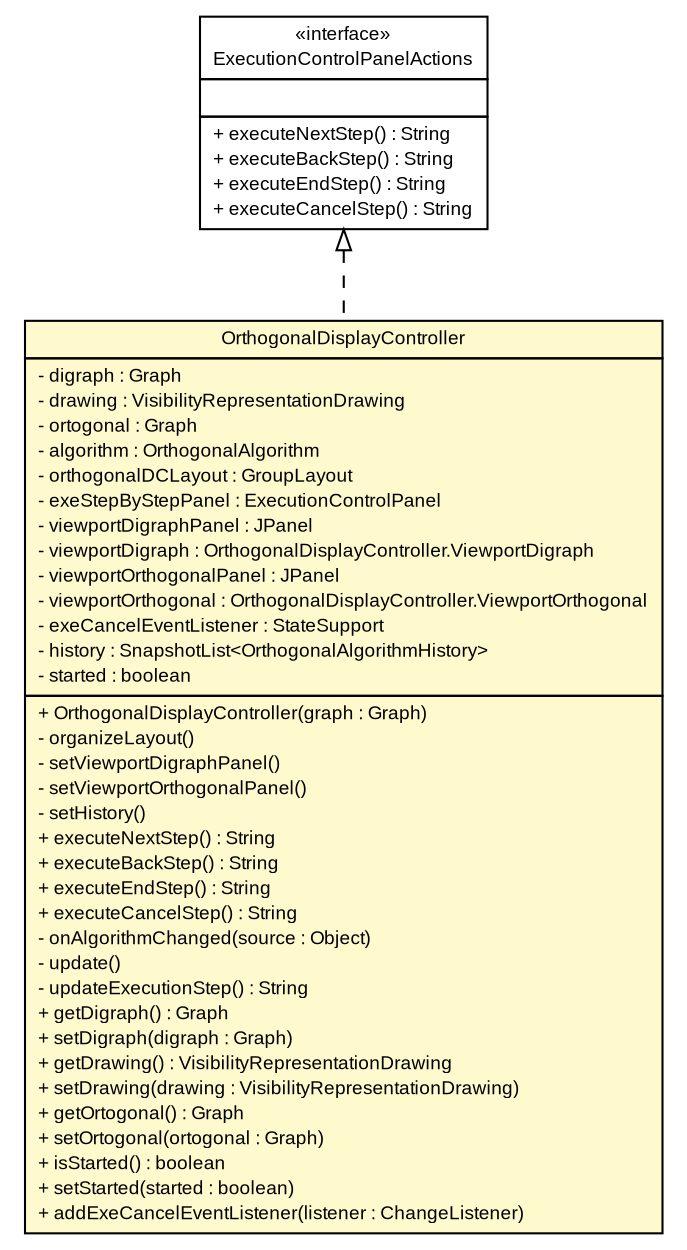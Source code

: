 #!/usr/local/bin/dot
#
# Class diagram 
# Generated by UMLGraph version R5_6 (http://www.umlgraph.org/)
#

digraph G {
	edge [fontname="arial",fontsize=10,labelfontname="arial",labelfontsize=10];
	node [fontname="arial",fontsize=10,shape=plaintext];
	nodesep=0.25;
	ranksep=0.5;
	// pfc.controllers.algorithms.OrthogonalDisplayController
	c11952 [label=<<table title="pfc.controllers.algorithms.OrthogonalDisplayController" border="0" cellborder="1" cellspacing="0" cellpadding="2" port="p" bgcolor="lemonChiffon" href="./OrthogonalDisplayController.html">
		<tr><td><table border="0" cellspacing="0" cellpadding="1">
<tr><td align="center" balign="center"> OrthogonalDisplayController </td></tr>
		</table></td></tr>
		<tr><td><table border="0" cellspacing="0" cellpadding="1">
<tr><td align="left" balign="left"> - digraph : Graph </td></tr>
<tr><td align="left" balign="left"> - drawing : VisibilityRepresentationDrawing </td></tr>
<tr><td align="left" balign="left"> - ortogonal : Graph </td></tr>
<tr><td align="left" balign="left"> - algorithm : OrthogonalAlgorithm </td></tr>
<tr><td align="left" balign="left"> - orthogonalDCLayout : GroupLayout </td></tr>
<tr><td align="left" balign="left"> - exeStepByStepPanel : ExecutionControlPanel </td></tr>
<tr><td align="left" balign="left"> - viewportDigraphPanel : JPanel </td></tr>
<tr><td align="left" balign="left"> - viewportDigraph : OrthogonalDisplayController.ViewportDigraph </td></tr>
<tr><td align="left" balign="left"> - viewportOrthogonalPanel : JPanel </td></tr>
<tr><td align="left" balign="left"> - viewportOrthogonal : OrthogonalDisplayController.ViewportOrthogonal </td></tr>
<tr><td align="left" balign="left"> - exeCancelEventListener : StateSupport </td></tr>
<tr><td align="left" balign="left"> - history : SnapshotList&lt;OrthogonalAlgorithmHistory&gt; </td></tr>
<tr><td align="left" balign="left"> - started : boolean </td></tr>
		</table></td></tr>
		<tr><td><table border="0" cellspacing="0" cellpadding="1">
<tr><td align="left" balign="left"> + OrthogonalDisplayController(graph : Graph) </td></tr>
<tr><td align="left" balign="left"> - organizeLayout() </td></tr>
<tr><td align="left" balign="left"> - setViewportDigraphPanel() </td></tr>
<tr><td align="left" balign="left"> - setViewportOrthogonalPanel() </td></tr>
<tr><td align="left" balign="left"> - setHistory() </td></tr>
<tr><td align="left" balign="left"> + executeNextStep() : String </td></tr>
<tr><td align="left" balign="left"> + executeBackStep() : String </td></tr>
<tr><td align="left" balign="left"> + executeEndStep() : String </td></tr>
<tr><td align="left" balign="left"> + executeCancelStep() : String </td></tr>
<tr><td align="left" balign="left"> - onAlgorithmChanged(source : Object) </td></tr>
<tr><td align="left" balign="left"> - update() </td></tr>
<tr><td align="left" balign="left"> - updateExecutionStep() : String </td></tr>
<tr><td align="left" balign="left"> + getDigraph() : Graph </td></tr>
<tr><td align="left" balign="left"> + setDigraph(digraph : Graph) </td></tr>
<tr><td align="left" balign="left"> + getDrawing() : VisibilityRepresentationDrawing </td></tr>
<tr><td align="left" balign="left"> + setDrawing(drawing : VisibilityRepresentationDrawing) </td></tr>
<tr><td align="left" balign="left"> + getOrtogonal() : Graph </td></tr>
<tr><td align="left" balign="left"> + setOrtogonal(ortogonal : Graph) </td></tr>
<tr><td align="left" balign="left"> + isStarted() : boolean </td></tr>
<tr><td align="left" balign="left"> + setStarted(started : boolean) </td></tr>
<tr><td align="left" balign="left"> + addExeCancelEventListener(listener : ChangeListener) </td></tr>
		</table></td></tr>
		</table>>, URL="./OrthogonalDisplayController.html", fontname="arial", fontcolor="black", fontsize=9.0];
	// pfc.controllers.algorithms.ExecutionControlPanelActions
	c11955 [label=<<table title="pfc.controllers.algorithms.ExecutionControlPanelActions" border="0" cellborder="1" cellspacing="0" cellpadding="2" port="p" href="./ExecutionControlPanelActions.html">
		<tr><td><table border="0" cellspacing="0" cellpadding="1">
<tr><td align="center" balign="center"> &#171;interface&#187; </td></tr>
<tr><td align="center" balign="center"> ExecutionControlPanelActions </td></tr>
		</table></td></tr>
		<tr><td><table border="0" cellspacing="0" cellpadding="1">
<tr><td align="left" balign="left">  </td></tr>
		</table></td></tr>
		<tr><td><table border="0" cellspacing="0" cellpadding="1">
<tr><td align="left" balign="left"> + executeNextStep() : String </td></tr>
<tr><td align="left" balign="left"> + executeBackStep() : String </td></tr>
<tr><td align="left" balign="left"> + executeEndStep() : String </td></tr>
<tr><td align="left" balign="left"> + executeCancelStep() : String </td></tr>
		</table></td></tr>
		</table>>, URL="./ExecutionControlPanelActions.html", fontname="arial", fontcolor="black", fontsize=9.0];
	//pfc.controllers.algorithms.OrthogonalDisplayController implements pfc.controllers.algorithms.ExecutionControlPanelActions
	c11955:p -> c11952:p [dir=back,arrowtail=empty,style=dashed];
}

